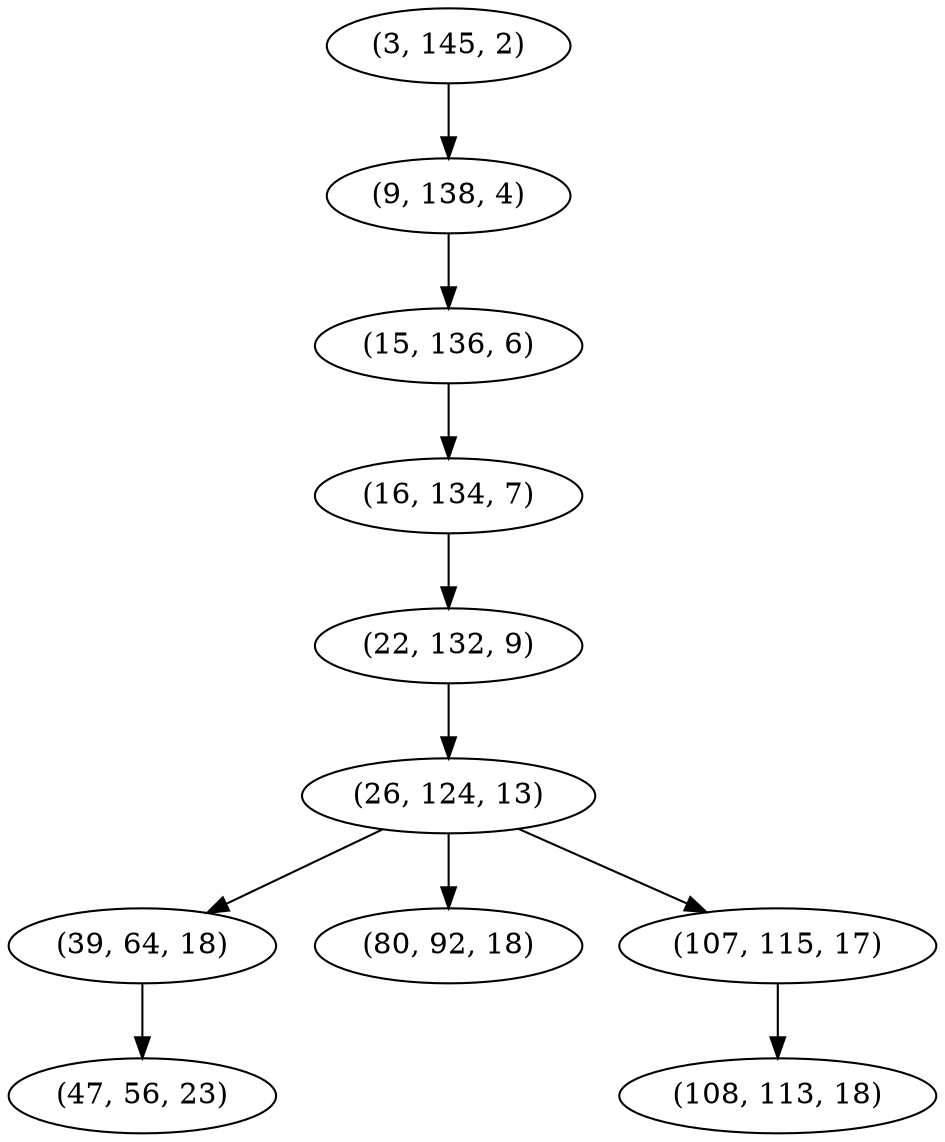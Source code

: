 digraph tree {
    "(3, 145, 2)";
    "(9, 138, 4)";
    "(15, 136, 6)";
    "(16, 134, 7)";
    "(22, 132, 9)";
    "(26, 124, 13)";
    "(39, 64, 18)";
    "(47, 56, 23)";
    "(80, 92, 18)";
    "(107, 115, 17)";
    "(108, 113, 18)";
    "(3, 145, 2)" -> "(9, 138, 4)";
    "(9, 138, 4)" -> "(15, 136, 6)";
    "(15, 136, 6)" -> "(16, 134, 7)";
    "(16, 134, 7)" -> "(22, 132, 9)";
    "(22, 132, 9)" -> "(26, 124, 13)";
    "(26, 124, 13)" -> "(39, 64, 18)";
    "(26, 124, 13)" -> "(80, 92, 18)";
    "(26, 124, 13)" -> "(107, 115, 17)";
    "(39, 64, 18)" -> "(47, 56, 23)";
    "(107, 115, 17)" -> "(108, 113, 18)";
}
